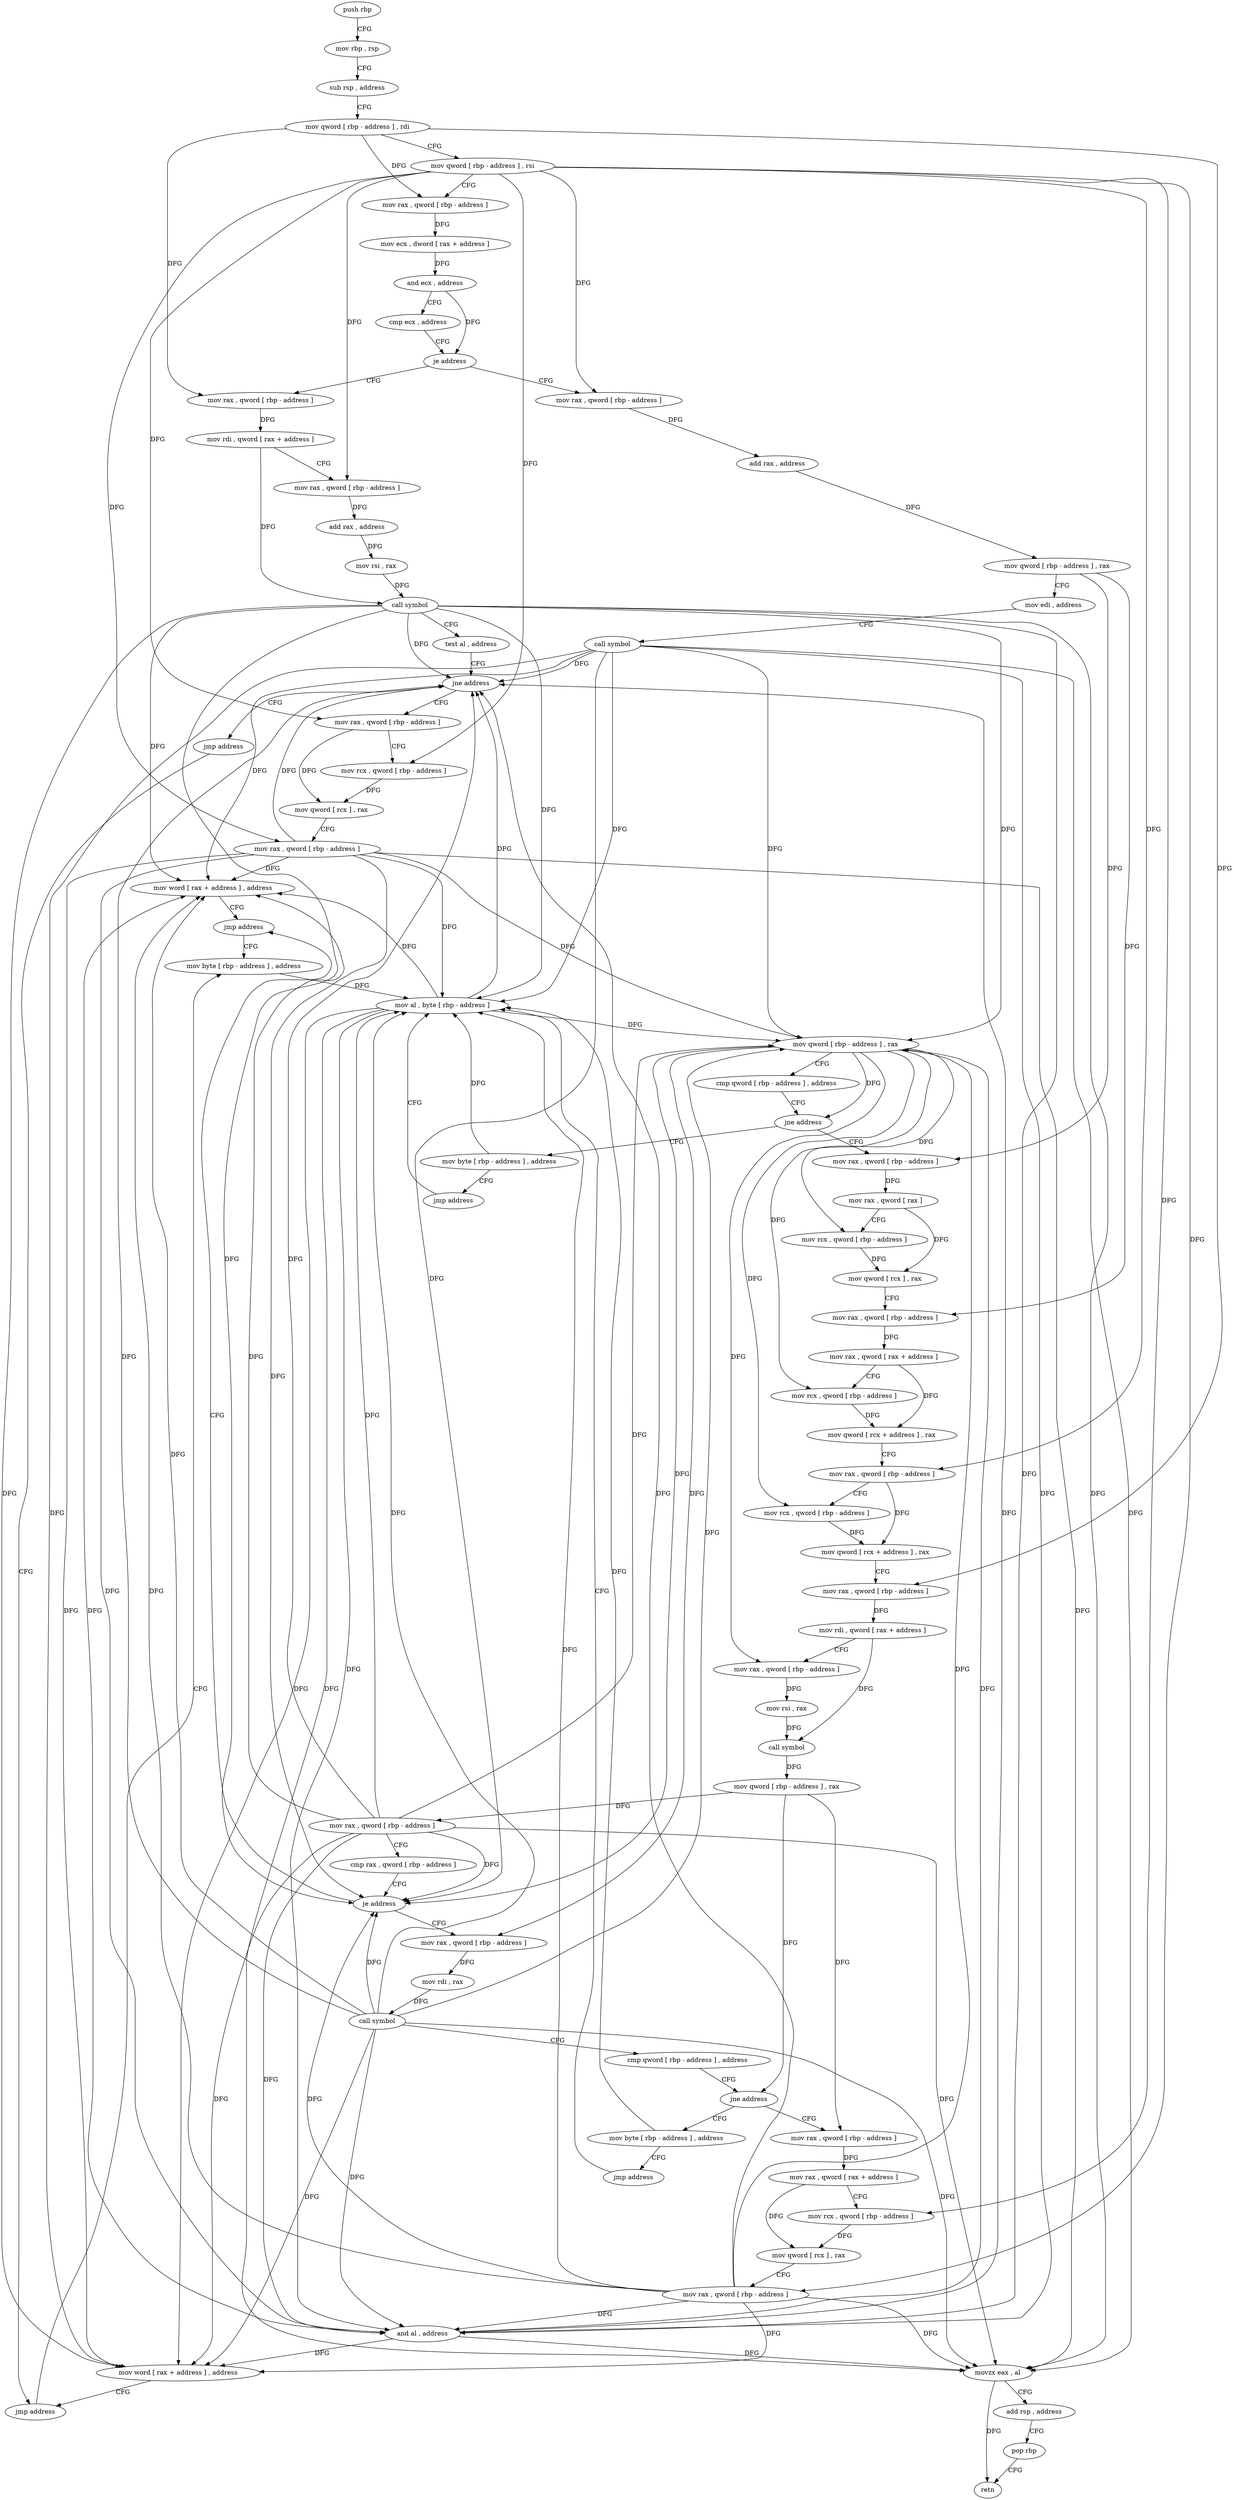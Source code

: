 digraph "func" {
"4223280" [label = "push rbp" ]
"4223281" [label = "mov rbp , rsp" ]
"4223284" [label = "sub rsp , address" ]
"4223288" [label = "mov qword [ rbp - address ] , rdi" ]
"4223292" [label = "mov qword [ rbp - address ] , rsi" ]
"4223296" [label = "mov rax , qword [ rbp - address ]" ]
"4223300" [label = "mov ecx , dword [ rax + address ]" ]
"4223303" [label = "and ecx , address" ]
"4223309" [label = "cmp ecx , address" ]
"4223312" [label = "je address" ]
"4223508" [label = "mov rax , qword [ rbp - address ]" ]
"4223318" [label = "mov rax , qword [ rbp - address ]" ]
"4223512" [label = "mov rdi , qword [ rax + address ]" ]
"4223516" [label = "mov rax , qword [ rbp - address ]" ]
"4223520" [label = "add rax , address" ]
"4223526" [label = "mov rsi , rax" ]
"4223529" [label = "call symbol" ]
"4223534" [label = "test al , address" ]
"4223536" [label = "jne address" ]
"4223547" [label = "mov rax , qword [ rbp - address ]" ]
"4223542" [label = "jmp address" ]
"4223322" [label = "add rax , address" ]
"4223328" [label = "mov qword [ rbp - address ] , rax" ]
"4223332" [label = "mov edi , address" ]
"4223337" [label = "call symbol" ]
"4223342" [label = "mov qword [ rbp - address ] , rax" ]
"4223346" [label = "cmp qword [ rbp - address ] , address" ]
"4223351" [label = "jne address" ]
"4223366" [label = "mov rax , qword [ rbp - address ]" ]
"4223357" [label = "mov byte [ rbp - address ] , address" ]
"4223551" [label = "mov rcx , qword [ rbp - address ]" ]
"4223555" [label = "mov qword [ rcx ] , rax" ]
"4223558" [label = "mov rax , qword [ rbp - address ]" ]
"4223562" [label = "mov word [ rax + address ] , address" ]
"4223568" [label = "jmp address" ]
"4223370" [label = "mov rax , qword [ rax ]" ]
"4223373" [label = "mov rcx , qword [ rbp - address ]" ]
"4223377" [label = "mov qword [ rcx ] , rax" ]
"4223380" [label = "mov rax , qword [ rbp - address ]" ]
"4223384" [label = "mov rax , qword [ rax + address ]" ]
"4223388" [label = "mov rcx , qword [ rbp - address ]" ]
"4223392" [label = "mov qword [ rcx + address ] , rax" ]
"4223396" [label = "mov rax , qword [ rbp - address ]" ]
"4223400" [label = "mov rcx , qword [ rbp - address ]" ]
"4223404" [label = "mov qword [ rcx + address ] , rax" ]
"4223408" [label = "mov rax , qword [ rbp - address ]" ]
"4223412" [label = "mov rdi , qword [ rax + address ]" ]
"4223416" [label = "mov rax , qword [ rbp - address ]" ]
"4223420" [label = "mov rsi , rax" ]
"4223423" [label = "call symbol" ]
"4223428" [label = "mov qword [ rbp - address ] , rax" ]
"4223432" [label = "mov rax , qword [ rbp - address ]" ]
"4223436" [label = "cmp rax , qword [ rbp - address ]" ]
"4223440" [label = "je address" ]
"4223503" [label = "jmp address" ]
"4223446" [label = "mov rax , qword [ rbp - address ]" ]
"4223361" [label = "jmp address" ]
"4223577" [label = "mov al , byte [ rbp - address ]" ]
"4223573" [label = "mov byte [ rbp - address ] , address" ]
"4223450" [label = "mov rdi , rax" ]
"4223453" [label = "call symbol" ]
"4223458" [label = "cmp qword [ rbp - address ] , address" ]
"4223463" [label = "jne address" ]
"4223478" [label = "mov rax , qword [ rbp - address ]" ]
"4223469" [label = "mov byte [ rbp - address ] , address" ]
"4223580" [label = "and al , address" ]
"4223582" [label = "movzx eax , al" ]
"4223585" [label = "add rsp , address" ]
"4223589" [label = "pop rbp" ]
"4223590" [label = "retn" ]
"4223482" [label = "mov rax , qword [ rax + address ]" ]
"4223486" [label = "mov rcx , qword [ rbp - address ]" ]
"4223490" [label = "mov qword [ rcx ] , rax" ]
"4223493" [label = "mov rax , qword [ rbp - address ]" ]
"4223497" [label = "mov word [ rax + address ] , address" ]
"4223473" [label = "jmp address" ]
"4223280" -> "4223281" [ label = "CFG" ]
"4223281" -> "4223284" [ label = "CFG" ]
"4223284" -> "4223288" [ label = "CFG" ]
"4223288" -> "4223292" [ label = "CFG" ]
"4223288" -> "4223296" [ label = "DFG" ]
"4223288" -> "4223508" [ label = "DFG" ]
"4223288" -> "4223408" [ label = "DFG" ]
"4223292" -> "4223296" [ label = "CFG" ]
"4223292" -> "4223516" [ label = "DFG" ]
"4223292" -> "4223318" [ label = "DFG" ]
"4223292" -> "4223547" [ label = "DFG" ]
"4223292" -> "4223551" [ label = "DFG" ]
"4223292" -> "4223558" [ label = "DFG" ]
"4223292" -> "4223396" [ label = "DFG" ]
"4223292" -> "4223486" [ label = "DFG" ]
"4223292" -> "4223493" [ label = "DFG" ]
"4223296" -> "4223300" [ label = "DFG" ]
"4223300" -> "4223303" [ label = "DFG" ]
"4223303" -> "4223309" [ label = "CFG" ]
"4223303" -> "4223312" [ label = "DFG" ]
"4223309" -> "4223312" [ label = "CFG" ]
"4223312" -> "4223508" [ label = "CFG" ]
"4223312" -> "4223318" [ label = "CFG" ]
"4223508" -> "4223512" [ label = "DFG" ]
"4223318" -> "4223322" [ label = "DFG" ]
"4223512" -> "4223516" [ label = "CFG" ]
"4223512" -> "4223529" [ label = "DFG" ]
"4223516" -> "4223520" [ label = "DFG" ]
"4223520" -> "4223526" [ label = "DFG" ]
"4223526" -> "4223529" [ label = "DFG" ]
"4223529" -> "4223534" [ label = "CFG" ]
"4223529" -> "4223536" [ label = "DFG" ]
"4223529" -> "4223342" [ label = "DFG" ]
"4223529" -> "4223562" [ label = "DFG" ]
"4223529" -> "4223440" [ label = "DFG" ]
"4223529" -> "4223577" [ label = "DFG" ]
"4223529" -> "4223580" [ label = "DFG" ]
"4223529" -> "4223582" [ label = "DFG" ]
"4223529" -> "4223497" [ label = "DFG" ]
"4223534" -> "4223536" [ label = "CFG" ]
"4223536" -> "4223547" [ label = "CFG" ]
"4223536" -> "4223542" [ label = "CFG" ]
"4223547" -> "4223551" [ label = "CFG" ]
"4223547" -> "4223555" [ label = "DFG" ]
"4223542" -> "4223568" [ label = "CFG" ]
"4223322" -> "4223328" [ label = "DFG" ]
"4223328" -> "4223332" [ label = "CFG" ]
"4223328" -> "4223366" [ label = "DFG" ]
"4223328" -> "4223380" [ label = "DFG" ]
"4223332" -> "4223337" [ label = "CFG" ]
"4223337" -> "4223342" [ label = "DFG" ]
"4223337" -> "4223536" [ label = "DFG" ]
"4223337" -> "4223562" [ label = "DFG" ]
"4223337" -> "4223440" [ label = "DFG" ]
"4223337" -> "4223577" [ label = "DFG" ]
"4223337" -> "4223580" [ label = "DFG" ]
"4223337" -> "4223582" [ label = "DFG" ]
"4223337" -> "4223497" [ label = "DFG" ]
"4223342" -> "4223346" [ label = "CFG" ]
"4223342" -> "4223351" [ label = "DFG" ]
"4223342" -> "4223373" [ label = "DFG" ]
"4223342" -> "4223388" [ label = "DFG" ]
"4223342" -> "4223400" [ label = "DFG" ]
"4223342" -> "4223416" [ label = "DFG" ]
"4223342" -> "4223440" [ label = "DFG" ]
"4223342" -> "4223446" [ label = "DFG" ]
"4223346" -> "4223351" [ label = "CFG" ]
"4223351" -> "4223366" [ label = "CFG" ]
"4223351" -> "4223357" [ label = "CFG" ]
"4223366" -> "4223370" [ label = "DFG" ]
"4223357" -> "4223361" [ label = "CFG" ]
"4223357" -> "4223577" [ label = "DFG" ]
"4223551" -> "4223555" [ label = "DFG" ]
"4223555" -> "4223558" [ label = "CFG" ]
"4223558" -> "4223562" [ label = "DFG" ]
"4223558" -> "4223536" [ label = "DFG" ]
"4223558" -> "4223342" [ label = "DFG" ]
"4223558" -> "4223440" [ label = "DFG" ]
"4223558" -> "4223577" [ label = "DFG" ]
"4223558" -> "4223580" [ label = "DFG" ]
"4223558" -> "4223582" [ label = "DFG" ]
"4223558" -> "4223497" [ label = "DFG" ]
"4223562" -> "4223568" [ label = "CFG" ]
"4223568" -> "4223573" [ label = "CFG" ]
"4223370" -> "4223373" [ label = "CFG" ]
"4223370" -> "4223377" [ label = "DFG" ]
"4223373" -> "4223377" [ label = "DFG" ]
"4223377" -> "4223380" [ label = "CFG" ]
"4223380" -> "4223384" [ label = "DFG" ]
"4223384" -> "4223388" [ label = "CFG" ]
"4223384" -> "4223392" [ label = "DFG" ]
"4223388" -> "4223392" [ label = "DFG" ]
"4223392" -> "4223396" [ label = "CFG" ]
"4223396" -> "4223400" [ label = "CFG" ]
"4223396" -> "4223404" [ label = "DFG" ]
"4223400" -> "4223404" [ label = "DFG" ]
"4223404" -> "4223408" [ label = "CFG" ]
"4223408" -> "4223412" [ label = "DFG" ]
"4223412" -> "4223416" [ label = "CFG" ]
"4223412" -> "4223423" [ label = "DFG" ]
"4223416" -> "4223420" [ label = "DFG" ]
"4223420" -> "4223423" [ label = "DFG" ]
"4223423" -> "4223428" [ label = "DFG" ]
"4223428" -> "4223432" [ label = "DFG" ]
"4223428" -> "4223463" [ label = "DFG" ]
"4223428" -> "4223478" [ label = "DFG" ]
"4223432" -> "4223436" [ label = "CFG" ]
"4223432" -> "4223536" [ label = "DFG" ]
"4223432" -> "4223342" [ label = "DFG" ]
"4223432" -> "4223562" [ label = "DFG" ]
"4223432" -> "4223440" [ label = "DFG" ]
"4223432" -> "4223577" [ label = "DFG" ]
"4223432" -> "4223580" [ label = "DFG" ]
"4223432" -> "4223582" [ label = "DFG" ]
"4223432" -> "4223497" [ label = "DFG" ]
"4223436" -> "4223440" [ label = "CFG" ]
"4223440" -> "4223503" [ label = "CFG" ]
"4223440" -> "4223446" [ label = "CFG" ]
"4223503" -> "4223573" [ label = "CFG" ]
"4223446" -> "4223450" [ label = "DFG" ]
"4223361" -> "4223577" [ label = "CFG" ]
"4223577" -> "4223580" [ label = "DFG" ]
"4223577" -> "4223536" [ label = "DFG" ]
"4223577" -> "4223342" [ label = "DFG" ]
"4223577" -> "4223562" [ label = "DFG" ]
"4223577" -> "4223582" [ label = "DFG" ]
"4223577" -> "4223497" [ label = "DFG" ]
"4223573" -> "4223577" [ label = "DFG" ]
"4223450" -> "4223453" [ label = "DFG" ]
"4223453" -> "4223458" [ label = "CFG" ]
"4223453" -> "4223536" [ label = "DFG" ]
"4223453" -> "4223342" [ label = "DFG" ]
"4223453" -> "4223562" [ label = "DFG" ]
"4223453" -> "4223440" [ label = "DFG" ]
"4223453" -> "4223577" [ label = "DFG" ]
"4223453" -> "4223580" [ label = "DFG" ]
"4223453" -> "4223582" [ label = "DFG" ]
"4223453" -> "4223497" [ label = "DFG" ]
"4223458" -> "4223463" [ label = "CFG" ]
"4223463" -> "4223478" [ label = "CFG" ]
"4223463" -> "4223469" [ label = "CFG" ]
"4223478" -> "4223482" [ label = "DFG" ]
"4223469" -> "4223473" [ label = "CFG" ]
"4223469" -> "4223577" [ label = "DFG" ]
"4223580" -> "4223582" [ label = "DFG" ]
"4223580" -> "4223536" [ label = "DFG" ]
"4223580" -> "4223342" [ label = "DFG" ]
"4223580" -> "4223562" [ label = "DFG" ]
"4223580" -> "4223497" [ label = "DFG" ]
"4223582" -> "4223585" [ label = "CFG" ]
"4223582" -> "4223590" [ label = "DFG" ]
"4223585" -> "4223589" [ label = "CFG" ]
"4223589" -> "4223590" [ label = "CFG" ]
"4223482" -> "4223486" [ label = "CFG" ]
"4223482" -> "4223490" [ label = "DFG" ]
"4223486" -> "4223490" [ label = "DFG" ]
"4223490" -> "4223493" [ label = "CFG" ]
"4223493" -> "4223497" [ label = "DFG" ]
"4223493" -> "4223536" [ label = "DFG" ]
"4223493" -> "4223342" [ label = "DFG" ]
"4223493" -> "4223562" [ label = "DFG" ]
"4223493" -> "4223580" [ label = "DFG" ]
"4223493" -> "4223582" [ label = "DFG" ]
"4223493" -> "4223440" [ label = "DFG" ]
"4223493" -> "4223577" [ label = "DFG" ]
"4223497" -> "4223503" [ label = "CFG" ]
"4223473" -> "4223577" [ label = "CFG" ]
}
